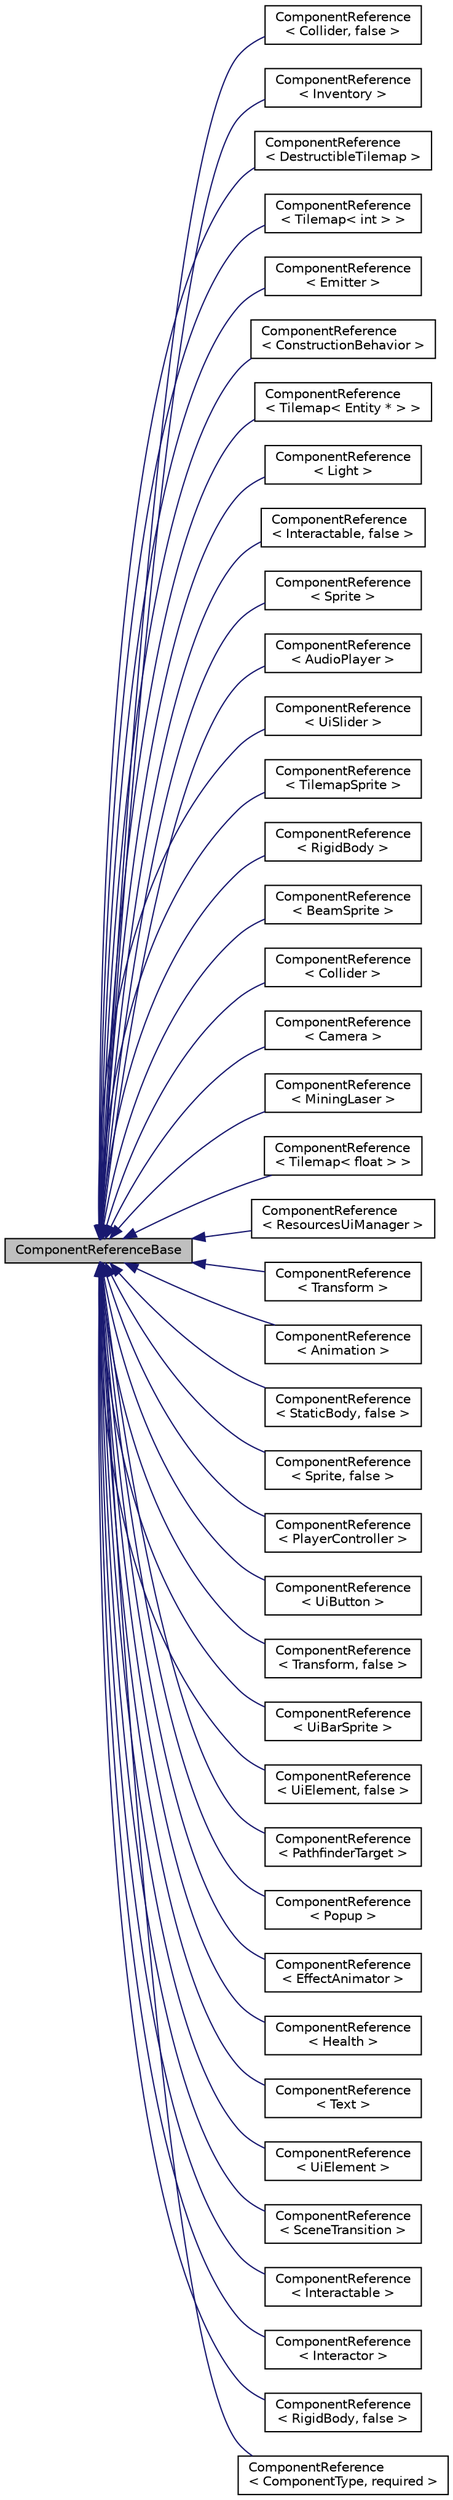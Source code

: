 digraph "ComponentReferenceBase"
{
 // LATEX_PDF_SIZE
  edge [fontname="Helvetica",fontsize="10",labelfontname="Helvetica",labelfontsize="10"];
  node [fontname="Helvetica",fontsize="10",shape=record];
  rankdir="LR";
  Node1 [label="ComponentReferenceBase",height=0.2,width=0.4,color="black", fillcolor="grey75", style="filled", fontcolor="black",tooltip="abstract base class for templatized ComponentReferences"];
  Node1 -> Node2 [dir="back",color="midnightblue",fontsize="10",style="solid",fontname="Helvetica"];
  Node2 [label="ComponentReference\l\< Collider, false \>",height=0.2,width=0.4,color="black", fillcolor="white", style="filled",URL="$classComponentReference.html",tooltip=" "];
  Node1 -> Node3 [dir="back",color="midnightblue",fontsize="10",style="solid",fontname="Helvetica"];
  Node3 [label="ComponentReference\l\< Inventory \>",height=0.2,width=0.4,color="black", fillcolor="white", style="filled",URL="$classComponentReference.html",tooltip=" "];
  Node1 -> Node4 [dir="back",color="midnightblue",fontsize="10",style="solid",fontname="Helvetica"];
  Node4 [label="ComponentReference\l\< DestructibleTilemap \>",height=0.2,width=0.4,color="black", fillcolor="white", style="filled",URL="$classComponentReference.html",tooltip=" "];
  Node1 -> Node5 [dir="back",color="midnightblue",fontsize="10",style="solid",fontname="Helvetica"];
  Node5 [label="ComponentReference\l\< Tilemap\< int \> \>",height=0.2,width=0.4,color="black", fillcolor="white", style="filled",URL="$classComponentReference.html",tooltip=" "];
  Node1 -> Node6 [dir="back",color="midnightblue",fontsize="10",style="solid",fontname="Helvetica"];
  Node6 [label="ComponentReference\l\< Emitter \>",height=0.2,width=0.4,color="black", fillcolor="white", style="filled",URL="$classComponentReference.html",tooltip=" "];
  Node1 -> Node7 [dir="back",color="midnightblue",fontsize="10",style="solid",fontname="Helvetica"];
  Node7 [label="ComponentReference\l\< ConstructionBehavior \>",height=0.2,width=0.4,color="black", fillcolor="white", style="filled",URL="$classComponentReference.html",tooltip=" "];
  Node1 -> Node8 [dir="back",color="midnightblue",fontsize="10",style="solid",fontname="Helvetica"];
  Node8 [label="ComponentReference\l\< Tilemap\< Entity * \> \>",height=0.2,width=0.4,color="black", fillcolor="white", style="filled",URL="$classComponentReference.html",tooltip=" "];
  Node1 -> Node9 [dir="back",color="midnightblue",fontsize="10",style="solid",fontname="Helvetica"];
  Node9 [label="ComponentReference\l\< Light \>",height=0.2,width=0.4,color="black", fillcolor="white", style="filled",URL="$classComponentReference.html",tooltip=" "];
  Node1 -> Node10 [dir="back",color="midnightblue",fontsize="10",style="solid",fontname="Helvetica"];
  Node10 [label="ComponentReference\l\< Interactable, false \>",height=0.2,width=0.4,color="black", fillcolor="white", style="filled",URL="$classComponentReference.html",tooltip=" "];
  Node1 -> Node11 [dir="back",color="midnightblue",fontsize="10",style="solid",fontname="Helvetica"];
  Node11 [label="ComponentReference\l\< Sprite \>",height=0.2,width=0.4,color="black", fillcolor="white", style="filled",URL="$classComponentReference.html",tooltip=" "];
  Node1 -> Node12 [dir="back",color="midnightblue",fontsize="10",style="solid",fontname="Helvetica"];
  Node12 [label="ComponentReference\l\< AudioPlayer \>",height=0.2,width=0.4,color="black", fillcolor="white", style="filled",URL="$classComponentReference.html",tooltip=" "];
  Node1 -> Node13 [dir="back",color="midnightblue",fontsize="10",style="solid",fontname="Helvetica"];
  Node13 [label="ComponentReference\l\< UiSlider \>",height=0.2,width=0.4,color="black", fillcolor="white", style="filled",URL="$classComponentReference.html",tooltip=" "];
  Node1 -> Node14 [dir="back",color="midnightblue",fontsize="10",style="solid",fontname="Helvetica"];
  Node14 [label="ComponentReference\l\< TilemapSprite \>",height=0.2,width=0.4,color="black", fillcolor="white", style="filled",URL="$classComponentReference.html",tooltip=" "];
  Node1 -> Node15 [dir="back",color="midnightblue",fontsize="10",style="solid",fontname="Helvetica"];
  Node15 [label="ComponentReference\l\< RigidBody \>",height=0.2,width=0.4,color="black", fillcolor="white", style="filled",URL="$classComponentReference.html",tooltip=" "];
  Node1 -> Node16 [dir="back",color="midnightblue",fontsize="10",style="solid",fontname="Helvetica"];
  Node16 [label="ComponentReference\l\< BeamSprite \>",height=0.2,width=0.4,color="black", fillcolor="white", style="filled",URL="$classComponentReference.html",tooltip=" "];
  Node1 -> Node17 [dir="back",color="midnightblue",fontsize="10",style="solid",fontname="Helvetica"];
  Node17 [label="ComponentReference\l\< Collider \>",height=0.2,width=0.4,color="black", fillcolor="white", style="filled",URL="$classComponentReference.html",tooltip=" "];
  Node1 -> Node18 [dir="back",color="midnightblue",fontsize="10",style="solid",fontname="Helvetica"];
  Node18 [label="ComponentReference\l\< Camera \>",height=0.2,width=0.4,color="black", fillcolor="white", style="filled",URL="$classComponentReference.html",tooltip=" "];
  Node1 -> Node19 [dir="back",color="midnightblue",fontsize="10",style="solid",fontname="Helvetica"];
  Node19 [label="ComponentReference\l\< MiningLaser \>",height=0.2,width=0.4,color="black", fillcolor="white", style="filled",URL="$classComponentReference.html",tooltip=" "];
  Node1 -> Node20 [dir="back",color="midnightblue",fontsize="10",style="solid",fontname="Helvetica"];
  Node20 [label="ComponentReference\l\< Tilemap\< float \> \>",height=0.2,width=0.4,color="black", fillcolor="white", style="filled",URL="$classComponentReference.html",tooltip=" "];
  Node1 -> Node21 [dir="back",color="midnightblue",fontsize="10",style="solid",fontname="Helvetica"];
  Node21 [label="ComponentReference\l\< ResourcesUiManager \>",height=0.2,width=0.4,color="black", fillcolor="white", style="filled",URL="$classComponentReference.html",tooltip=" "];
  Node1 -> Node22 [dir="back",color="midnightblue",fontsize="10",style="solid",fontname="Helvetica"];
  Node22 [label="ComponentReference\l\< Transform \>",height=0.2,width=0.4,color="black", fillcolor="white", style="filled",URL="$classComponentReference.html",tooltip=" "];
  Node1 -> Node23 [dir="back",color="midnightblue",fontsize="10",style="solid",fontname="Helvetica"];
  Node23 [label="ComponentReference\l\< Animation \>",height=0.2,width=0.4,color="black", fillcolor="white", style="filled",URL="$classComponentReference.html",tooltip=" "];
  Node1 -> Node24 [dir="back",color="midnightblue",fontsize="10",style="solid",fontname="Helvetica"];
  Node24 [label="ComponentReference\l\< StaticBody, false \>",height=0.2,width=0.4,color="black", fillcolor="white", style="filled",URL="$classComponentReference.html",tooltip=" "];
  Node1 -> Node25 [dir="back",color="midnightblue",fontsize="10",style="solid",fontname="Helvetica"];
  Node25 [label="ComponentReference\l\< Sprite, false \>",height=0.2,width=0.4,color="black", fillcolor="white", style="filled",URL="$classComponentReference.html",tooltip=" "];
  Node1 -> Node26 [dir="back",color="midnightblue",fontsize="10",style="solid",fontname="Helvetica"];
  Node26 [label="ComponentReference\l\< PlayerController \>",height=0.2,width=0.4,color="black", fillcolor="white", style="filled",URL="$classComponentReference.html",tooltip=" "];
  Node1 -> Node27 [dir="back",color="midnightblue",fontsize="10",style="solid",fontname="Helvetica"];
  Node27 [label="ComponentReference\l\< UiButton \>",height=0.2,width=0.4,color="black", fillcolor="white", style="filled",URL="$classComponentReference.html",tooltip=" "];
  Node1 -> Node28 [dir="back",color="midnightblue",fontsize="10",style="solid",fontname="Helvetica"];
  Node28 [label="ComponentReference\l\< Transform, false \>",height=0.2,width=0.4,color="black", fillcolor="white", style="filled",URL="$classComponentReference.html",tooltip=" "];
  Node1 -> Node29 [dir="back",color="midnightblue",fontsize="10",style="solid",fontname="Helvetica"];
  Node29 [label="ComponentReference\l\< UiBarSprite \>",height=0.2,width=0.4,color="black", fillcolor="white", style="filled",URL="$classComponentReference.html",tooltip=" "];
  Node1 -> Node30 [dir="back",color="midnightblue",fontsize="10",style="solid",fontname="Helvetica"];
  Node30 [label="ComponentReference\l\< UiElement, false \>",height=0.2,width=0.4,color="black", fillcolor="white", style="filled",URL="$classComponentReference.html",tooltip=" "];
  Node1 -> Node31 [dir="back",color="midnightblue",fontsize="10",style="solid",fontname="Helvetica"];
  Node31 [label="ComponentReference\l\< PathfinderTarget \>",height=0.2,width=0.4,color="black", fillcolor="white", style="filled",URL="$classComponentReference.html",tooltip=" "];
  Node1 -> Node32 [dir="back",color="midnightblue",fontsize="10",style="solid",fontname="Helvetica"];
  Node32 [label="ComponentReference\l\< Popup \>",height=0.2,width=0.4,color="black", fillcolor="white", style="filled",URL="$classComponentReference.html",tooltip=" "];
  Node1 -> Node33 [dir="back",color="midnightblue",fontsize="10",style="solid",fontname="Helvetica"];
  Node33 [label="ComponentReference\l\< EffectAnimator \>",height=0.2,width=0.4,color="black", fillcolor="white", style="filled",URL="$classComponentReference.html",tooltip=" "];
  Node1 -> Node34 [dir="back",color="midnightblue",fontsize="10",style="solid",fontname="Helvetica"];
  Node34 [label="ComponentReference\l\< Health \>",height=0.2,width=0.4,color="black", fillcolor="white", style="filled",URL="$classComponentReference.html",tooltip=" "];
  Node1 -> Node35 [dir="back",color="midnightblue",fontsize="10",style="solid",fontname="Helvetica"];
  Node35 [label="ComponentReference\l\< Text \>",height=0.2,width=0.4,color="black", fillcolor="white", style="filled",URL="$classComponentReference.html",tooltip=" "];
  Node1 -> Node36 [dir="back",color="midnightblue",fontsize="10",style="solid",fontname="Helvetica"];
  Node36 [label="ComponentReference\l\< UiElement \>",height=0.2,width=0.4,color="black", fillcolor="white", style="filled",URL="$classComponentReference.html",tooltip=" "];
  Node1 -> Node37 [dir="back",color="midnightblue",fontsize="10",style="solid",fontname="Helvetica"];
  Node37 [label="ComponentReference\l\< SceneTransition \>",height=0.2,width=0.4,color="black", fillcolor="white", style="filled",URL="$classComponentReference.html",tooltip=" "];
  Node1 -> Node38 [dir="back",color="midnightblue",fontsize="10",style="solid",fontname="Helvetica"];
  Node38 [label="ComponentReference\l\< Interactable \>",height=0.2,width=0.4,color="black", fillcolor="white", style="filled",URL="$classComponentReference.html",tooltip=" "];
  Node1 -> Node39 [dir="back",color="midnightblue",fontsize="10",style="solid",fontname="Helvetica"];
  Node39 [label="ComponentReference\l\< Interactor \>",height=0.2,width=0.4,color="black", fillcolor="white", style="filled",URL="$classComponentReference.html",tooltip=" "];
  Node1 -> Node40 [dir="back",color="midnightblue",fontsize="10",style="solid",fontname="Helvetica"];
  Node40 [label="ComponentReference\l\< RigidBody, false \>",height=0.2,width=0.4,color="black", fillcolor="white", style="filled",URL="$classComponentReference.html",tooltip=" "];
  Node1 -> Node41 [dir="back",color="midnightblue",fontsize="10",style="solid",fontname="Helvetica"];
  Node41 [label="ComponentReference\l\< ComponentType, required \>",height=0.2,width=0.4,color="black", fillcolor="white", style="filled",URL="$classComponentReference.html",tooltip="a reference to a component in the scene"];
}
